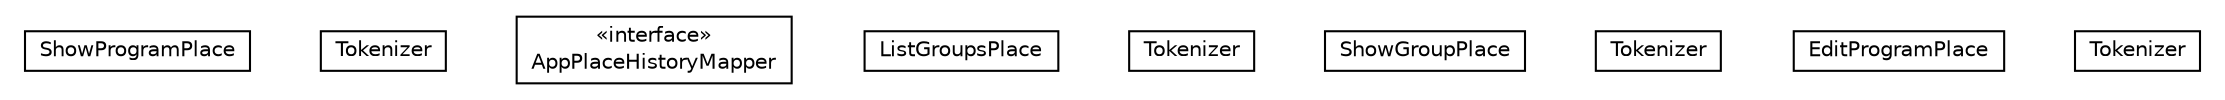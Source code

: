 #!/usr/local/bin/dot
#
# Class diagram 
# Generated by UMLGraph version 5.4 (http://www.umlgraph.org/)
#

digraph G {
	edge [fontname="Helvetica",fontsize=10,labelfontname="Helvetica",labelfontsize=10];
	node [fontname="Helvetica",fontsize=10,shape=plaintext];
	nodesep=0.25;
	ranksep=0.5;
	// hu.sch.kfc.client.place.ShowProgramPlace
	c262 [label=<<table title="hu.sch.kfc.client.place.ShowProgramPlace" border="0" cellborder="1" cellspacing="0" cellpadding="2" port="p" href="./ShowProgramPlace.html">
		<tr><td><table border="0" cellspacing="0" cellpadding="1">
<tr><td align="center" balign="center"> ShowProgramPlace </td></tr>
		</table></td></tr>
		</table>>, URL="./ShowProgramPlace.html", fontname="Helvetica", fontcolor="black", fontsize=10.0];
	// hu.sch.kfc.client.place.ShowProgramPlace.Tokenizer
	c263 [label=<<table title="hu.sch.kfc.client.place.ShowProgramPlace.Tokenizer" border="0" cellborder="1" cellspacing="0" cellpadding="2" port="p" href="./ShowProgramPlace.Tokenizer.html">
		<tr><td><table border="0" cellspacing="0" cellpadding="1">
<tr><td align="center" balign="center"> Tokenizer </td></tr>
		</table></td></tr>
		</table>>, URL="./ShowProgramPlace.Tokenizer.html", fontname="Helvetica", fontcolor="black", fontsize=10.0];
	// hu.sch.kfc.client.place.AppPlaceHistoryMapper
	c264 [label=<<table title="hu.sch.kfc.client.place.AppPlaceHistoryMapper" border="0" cellborder="1" cellspacing="0" cellpadding="2" port="p" href="./AppPlaceHistoryMapper.html">
		<tr><td><table border="0" cellspacing="0" cellpadding="1">
<tr><td align="center" balign="center"> &#171;interface&#187; </td></tr>
<tr><td align="center" balign="center"> AppPlaceHistoryMapper </td></tr>
		</table></td></tr>
		</table>>, URL="./AppPlaceHistoryMapper.html", fontname="Helvetica", fontcolor="black", fontsize=10.0];
	// hu.sch.kfc.client.place.ListGroupsPlace
	c265 [label=<<table title="hu.sch.kfc.client.place.ListGroupsPlace" border="0" cellborder="1" cellspacing="0" cellpadding="2" port="p" href="./ListGroupsPlace.html">
		<tr><td><table border="0" cellspacing="0" cellpadding="1">
<tr><td align="center" balign="center"> ListGroupsPlace </td></tr>
		</table></td></tr>
		</table>>, URL="./ListGroupsPlace.html", fontname="Helvetica", fontcolor="black", fontsize=10.0];
	// hu.sch.kfc.client.place.ListGroupsPlace.Tokenizer
	c266 [label=<<table title="hu.sch.kfc.client.place.ListGroupsPlace.Tokenizer" border="0" cellborder="1" cellspacing="0" cellpadding="2" port="p" href="./ListGroupsPlace.Tokenizer.html">
		<tr><td><table border="0" cellspacing="0" cellpadding="1">
<tr><td align="center" balign="center"> Tokenizer </td></tr>
		</table></td></tr>
		</table>>, URL="./ListGroupsPlace.Tokenizer.html", fontname="Helvetica", fontcolor="black", fontsize=10.0];
	// hu.sch.kfc.client.place.ShowGroupPlace
	c267 [label=<<table title="hu.sch.kfc.client.place.ShowGroupPlace" border="0" cellborder="1" cellspacing="0" cellpadding="2" port="p" href="./ShowGroupPlace.html">
		<tr><td><table border="0" cellspacing="0" cellpadding="1">
<tr><td align="center" balign="center"> ShowGroupPlace </td></tr>
		</table></td></tr>
		</table>>, URL="./ShowGroupPlace.html", fontname="Helvetica", fontcolor="black", fontsize=10.0];
	// hu.sch.kfc.client.place.ShowGroupPlace.Tokenizer
	c268 [label=<<table title="hu.sch.kfc.client.place.ShowGroupPlace.Tokenizer" border="0" cellborder="1" cellspacing="0" cellpadding="2" port="p" href="./ShowGroupPlace.Tokenizer.html">
		<tr><td><table border="0" cellspacing="0" cellpadding="1">
<tr><td align="center" balign="center"> Tokenizer </td></tr>
		</table></td></tr>
		</table>>, URL="./ShowGroupPlace.Tokenizer.html", fontname="Helvetica", fontcolor="black", fontsize=10.0];
	// hu.sch.kfc.client.place.EditProgramPlace
	c269 [label=<<table title="hu.sch.kfc.client.place.EditProgramPlace" border="0" cellborder="1" cellspacing="0" cellpadding="2" port="p" href="./EditProgramPlace.html">
		<tr><td><table border="0" cellspacing="0" cellpadding="1">
<tr><td align="center" balign="center"> EditProgramPlace </td></tr>
		</table></td></tr>
		</table>>, URL="./EditProgramPlace.html", fontname="Helvetica", fontcolor="black", fontsize=10.0];
	// hu.sch.kfc.client.place.EditProgramPlace.Tokenizer
	c270 [label=<<table title="hu.sch.kfc.client.place.EditProgramPlace.Tokenizer" border="0" cellborder="1" cellspacing="0" cellpadding="2" port="p" href="./EditProgramPlace.Tokenizer.html">
		<tr><td><table border="0" cellspacing="0" cellpadding="1">
<tr><td align="center" balign="center"> Tokenizer </td></tr>
		</table></td></tr>
		</table>>, URL="./EditProgramPlace.Tokenizer.html", fontname="Helvetica", fontcolor="black", fontsize=10.0];
}

